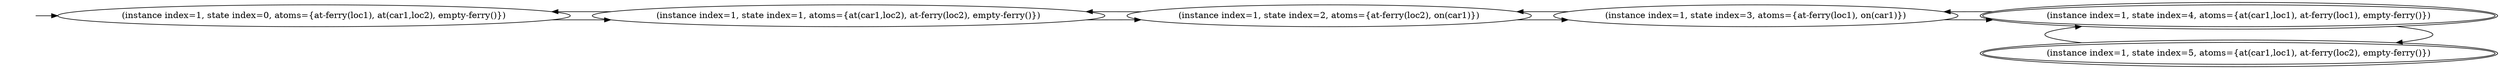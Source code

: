 digraph {
rankdir="LR"
s0[label="(instance index=1, state index=0, atoms={at-ferry(loc1), at(car1,loc2), empty-ferry()})"]
s1[label="(instance index=1, state index=1, atoms={at(car1,loc2), at-ferry(loc2), empty-ferry()})"]
s2[label="(instance index=1, state index=2, atoms={at-ferry(loc2), on(car1)})"]
s3[label="(instance index=1, state index=3, atoms={at-ferry(loc1), on(car1)})"]
s4[peripheries=2,label="(instance index=1, state index=4, atoms={at(car1,loc1), at-ferry(loc1), empty-ferry()})"]
s5[peripheries=2,label="(instance index=1, state index=5, atoms={at(car1,loc1), at-ferry(loc2), empty-ferry()})"]
Dangling [ label = "", style = invis ]
{ rank = same; Dangling }
Dangling -> s0
{ rank = same; s0}
{ rank = same; s1}
{ rank = same; s2}
{ rank = same; s3}
{ rank = same; s4,s5}
{
s0->s1
}
{
s1->s2
s1->s0
}
{
s2->s3
s2->s1
}
{
s3->s4
s3->s2
}
{
s4->s5
s4->s3
s5->s4
}
}
